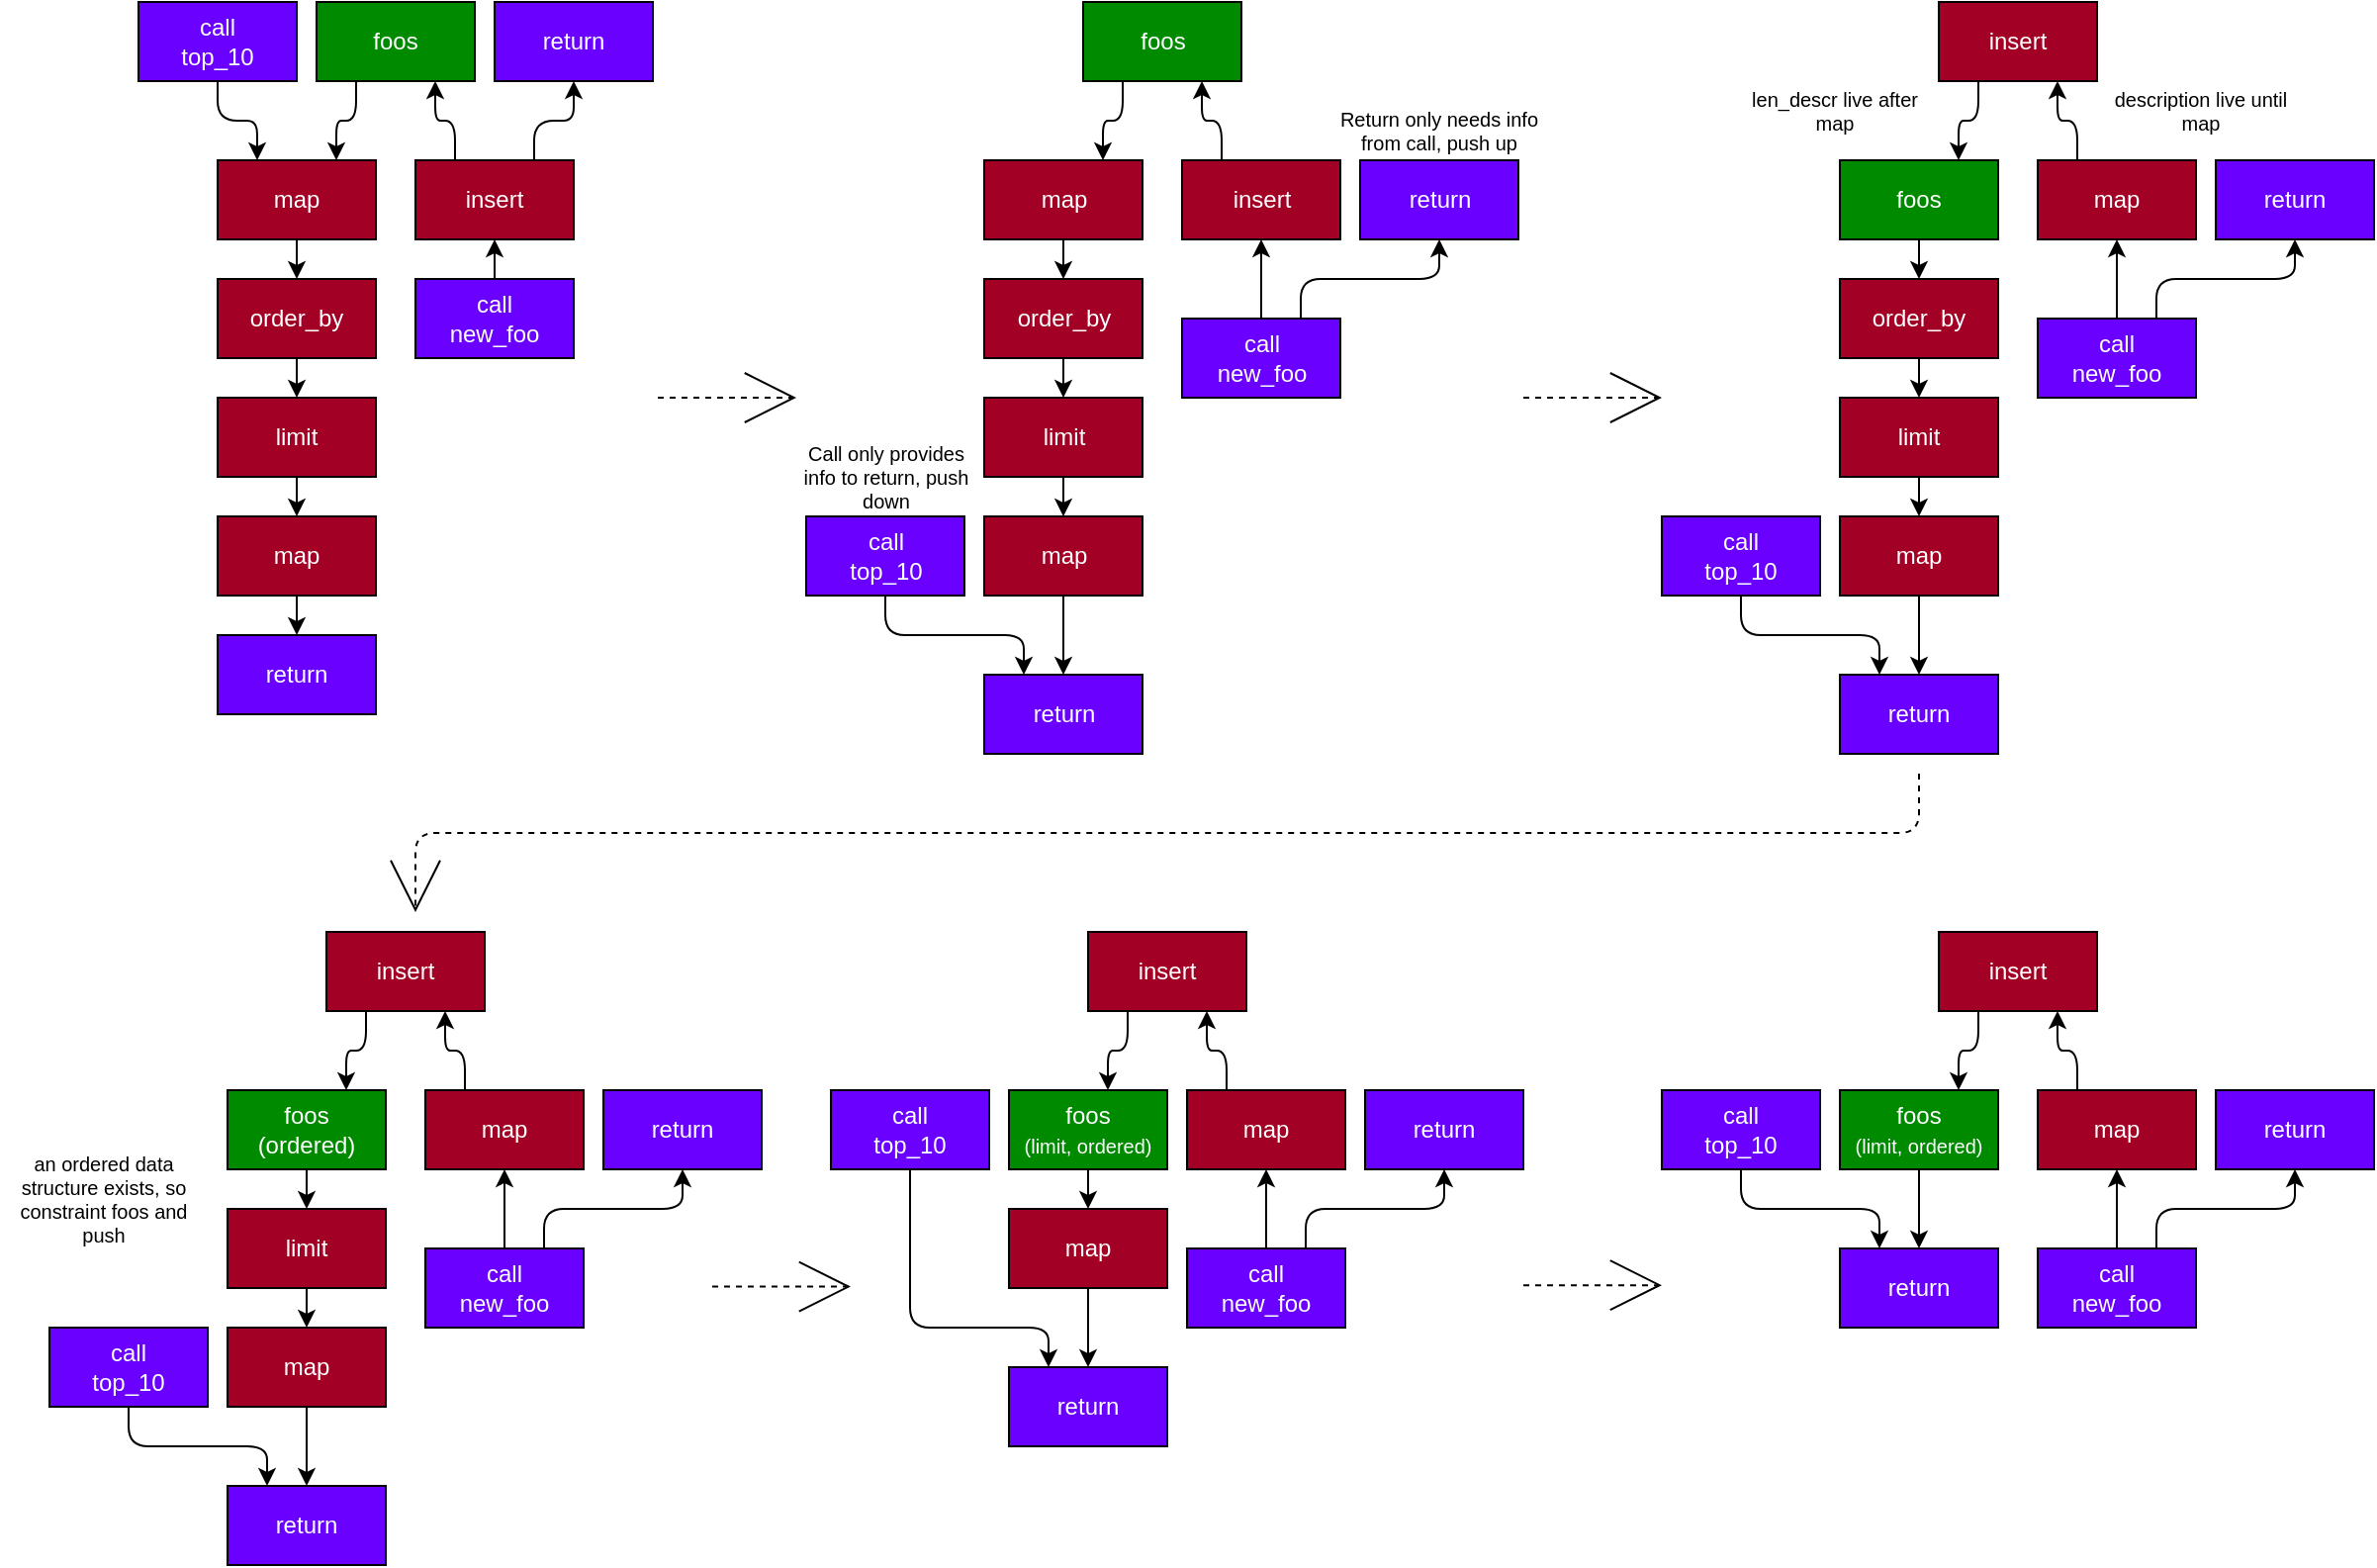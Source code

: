 <mxfile>
    <diagram id="5KuXqVQ3zXRPq1Q_XS2Z" name="Page-1">
        <mxGraphModel dx="816" dy="844" grid="1" gridSize="10" guides="1" tooltips="1" connect="1" arrows="1" fold="1" page="1" pageScale="1" pageWidth="850" pageHeight="1100" math="0" shadow="0">
            <root>
                <mxCell id="0"/>
                <mxCell id="1" parent="0"/>
                <mxCell id="6" value="return" style="rounded=0;whiteSpace=wrap;html=1;fillColor=#6a00ff;fontColor=#ffffff;strokeColor=#000000;" vertex="1" parent="1">
                    <mxGeometry x="140" y="420" width="80" height="40" as="geometry"/>
                </mxCell>
                <mxCell id="55" style="edgeStyle=orthogonalEdgeStyle;html=1;exitX=0.5;exitY=1;exitDx=0;exitDy=0;entryX=0.5;entryY=0;entryDx=0;entryDy=0;fillColor=#a20025;strokeColor=#000000;" edge="1" parent="1" source="9" target="29">
                    <mxGeometry relative="1" as="geometry"/>
                </mxCell>
                <mxCell id="9" value="limit" style="rounded=0;whiteSpace=wrap;html=1;fillColor=#a20025;fontColor=#ffffff;strokeColor=#000000;" vertex="1" parent="1">
                    <mxGeometry x="140" y="300" width="80" height="40" as="geometry"/>
                </mxCell>
                <mxCell id="12" style="edgeStyle=none;html=1;exitX=0.5;exitY=1;exitDx=0;exitDy=0;entryX=0.5;entryY=0;entryDx=0;entryDy=0;fillColor=#a20025;strokeColor=#000000;" edge="1" parent="1" source="11" target="9">
                    <mxGeometry relative="1" as="geometry"/>
                </mxCell>
                <mxCell id="11" value="order_by" style="rounded=0;whiteSpace=wrap;html=1;fillColor=#a20025;fontColor=#ffffff;strokeColor=#000000;" vertex="1" parent="1">
                    <mxGeometry x="140" y="240" width="80" height="40" as="geometry"/>
                </mxCell>
                <mxCell id="14" style="edgeStyle=none;html=1;exitX=0.5;exitY=1;exitDx=0;exitDy=0;entryX=0.5;entryY=0;entryDx=0;entryDy=0;fillColor=#a20025;strokeColor=#000000;" edge="1" parent="1" source="13" target="11">
                    <mxGeometry relative="1" as="geometry"/>
                </mxCell>
                <mxCell id="13" value="map" style="rounded=0;whiteSpace=wrap;html=1;fillColor=#a20025;fontColor=#ffffff;strokeColor=#000000;" vertex="1" parent="1">
                    <mxGeometry x="140" y="180" width="80" height="40" as="geometry"/>
                </mxCell>
                <mxCell id="16" style="edgeStyle=orthogonalEdgeStyle;html=1;exitX=0.25;exitY=1;exitDx=0;exitDy=0;entryX=0.75;entryY=0;entryDx=0;entryDy=0;fillColor=#a20025;strokeColor=#000000;" edge="1" parent="1" source="15" target="27">
                    <mxGeometry relative="1" as="geometry">
                        <Array as="points">
                            <mxPoint x="210" y="160"/>
                            <mxPoint x="200" y="160"/>
                        </Array>
                    </mxGeometry>
                </mxCell>
                <mxCell id="15" value="foos" style="rounded=0;whiteSpace=wrap;html=1;fillColor=#008a00;fontColor=#ffffff;strokeColor=#000000;" vertex="1" parent="1">
                    <mxGeometry x="190" y="100" width="80" height="40" as="geometry"/>
                </mxCell>
                <mxCell id="18" style="edgeStyle=orthogonalEdgeStyle;html=1;exitX=0.25;exitY=0;exitDx=0;exitDy=0;entryX=0.75;entryY=1;entryDx=0;entryDy=0;fillColor=#a20025;strokeColor=#000000;" edge="1" parent="1" source="17" target="15">
                    <mxGeometry relative="1" as="geometry">
                        <Array as="points">
                            <mxPoint x="260" y="160"/>
                            <mxPoint x="250" y="160"/>
                        </Array>
                    </mxGeometry>
                </mxCell>
                <mxCell id="81" style="edgeStyle=orthogonalEdgeStyle;html=1;exitX=0.75;exitY=0;exitDx=0;exitDy=0;entryX=0.5;entryY=1;entryDx=0;entryDy=0;strokeColor=#000000;" edge="1" parent="1" source="17" target="79">
                    <mxGeometry relative="1" as="geometry"/>
                </mxCell>
                <mxCell id="17" value="insert" style="rounded=0;whiteSpace=wrap;html=1;fillColor=#a20025;fontColor=#ffffff;strokeColor=#000000;" vertex="1" parent="1">
                    <mxGeometry x="240" y="180" width="80" height="40" as="geometry"/>
                </mxCell>
                <mxCell id="20" style="edgeStyle=orthogonalEdgeStyle;html=1;exitX=0.5;exitY=0;exitDx=0;exitDy=0;entryX=0.5;entryY=1;entryDx=0;entryDy=0;fillColor=#a20025;strokeColor=#000000;" edge="1" parent="1" source="19" target="17">
                    <mxGeometry relative="1" as="geometry"/>
                </mxCell>
                <mxCell id="19" value="call&lt;br&gt;new_foo" style="rounded=0;whiteSpace=wrap;html=1;fillColor=#6a00ff;fontColor=#ffffff;strokeColor=#000000;" vertex="1" parent="1">
                    <mxGeometry x="240" y="240" width="80" height="40" as="geometry"/>
                </mxCell>
                <mxCell id="24" value="map" style="rounded=0;whiteSpace=wrap;html=1;fillColor=#a20025;fontColor=#ffffff;strokeColor=#000000;" vertex="1" parent="1">
                    <mxGeometry x="140" y="180" width="80" height="40" as="geometry"/>
                </mxCell>
                <mxCell id="25" value="order_by" style="rounded=0;whiteSpace=wrap;html=1;fillColor=#a20025;fontColor=#ffffff;strokeColor=#000000;" vertex="1" parent="1">
                    <mxGeometry x="140" y="240" width="80" height="40" as="geometry"/>
                </mxCell>
                <mxCell id="54" style="edgeStyle=orthogonalEdgeStyle;html=1;exitX=0.5;exitY=1;exitDx=0;exitDy=0;entryX=0.25;entryY=0;entryDx=0;entryDy=0;fillColor=#a20025;strokeColor=#000000;" edge="1" parent="1" source="26" target="27">
                    <mxGeometry relative="1" as="geometry">
                        <Array as="points">
                            <mxPoint x="140" y="160"/>
                            <mxPoint x="160" y="160"/>
                        </Array>
                    </mxGeometry>
                </mxCell>
                <mxCell id="26" value="call&lt;br&gt;top_10" style="rounded=0;whiteSpace=wrap;html=1;fillColor=#6a00ff;fontColor=#ffffff;strokeColor=#000000;" vertex="1" parent="1">
                    <mxGeometry x="100" y="100" width="80" height="40" as="geometry"/>
                </mxCell>
                <mxCell id="27" value="map" style="rounded=0;whiteSpace=wrap;html=1;fillColor=#a20025;fontColor=#ffffff;strokeColor=#000000;" vertex="1" parent="1">
                    <mxGeometry x="140" y="180" width="80" height="40" as="geometry"/>
                </mxCell>
                <mxCell id="28" value="order_by" style="rounded=0;whiteSpace=wrap;html=1;fillColor=#a20025;fontColor=#ffffff;strokeColor=#000000;" vertex="1" parent="1">
                    <mxGeometry x="140" y="240" width="80" height="40" as="geometry"/>
                </mxCell>
                <mxCell id="56" style="edgeStyle=orthogonalEdgeStyle;html=1;exitX=0.5;exitY=1;exitDx=0;exitDy=0;entryX=0.5;entryY=0;entryDx=0;entryDy=0;fillColor=#a20025;strokeColor=#000000;" edge="1" parent="1" source="29" target="6">
                    <mxGeometry relative="1" as="geometry"/>
                </mxCell>
                <mxCell id="29" value="map" style="rounded=0;whiteSpace=wrap;html=1;fillColor=#a20025;fontColor=#ffffff;strokeColor=#000000;" vertex="1" parent="1">
                    <mxGeometry x="140" y="360" width="80" height="40" as="geometry"/>
                </mxCell>
                <mxCell id="79" value="return" style="rounded=0;whiteSpace=wrap;html=1;fillColor=#6a00ff;fontColor=#ffffff;strokeColor=#000000;" vertex="1" parent="1">
                    <mxGeometry x="280" y="100" width="80" height="40" as="geometry"/>
                </mxCell>
                <mxCell id="105" value="return" style="rounded=0;whiteSpace=wrap;html=1;fillColor=#6a00ff;fontColor=#ffffff;strokeColor=#000000;" vertex="1" parent="1">
                    <mxGeometry x="527.5" y="440" width="80" height="40" as="geometry"/>
                </mxCell>
                <mxCell id="106" style="edgeStyle=orthogonalEdgeStyle;html=1;exitX=0.5;exitY=1;exitDx=0;exitDy=0;entryX=0.5;entryY=0;entryDx=0;entryDy=0;fillColor=#a20025;strokeColor=#000000;" edge="1" parent="1" source="107" target="126">
                    <mxGeometry relative="1" as="geometry"/>
                </mxCell>
                <mxCell id="107" value="limit" style="rounded=0;whiteSpace=wrap;html=1;fillColor=#a20025;fontColor=#ffffff;strokeColor=#000000;" vertex="1" parent="1">
                    <mxGeometry x="527.5" y="300" width="80" height="40" as="geometry"/>
                </mxCell>
                <mxCell id="108" style="edgeStyle=none;html=1;exitX=0.5;exitY=1;exitDx=0;exitDy=0;entryX=0.5;entryY=0;entryDx=0;entryDy=0;fillColor=#a20025;strokeColor=#000000;" edge="1" parent="1" source="109" target="107">
                    <mxGeometry relative="1" as="geometry"/>
                </mxCell>
                <mxCell id="109" value="order_by" style="rounded=0;whiteSpace=wrap;html=1;fillColor=#a20025;fontColor=#ffffff;strokeColor=#000000;" vertex="1" parent="1">
                    <mxGeometry x="527.5" y="240" width="80" height="40" as="geometry"/>
                </mxCell>
                <mxCell id="110" style="edgeStyle=none;html=1;exitX=0.5;exitY=1;exitDx=0;exitDy=0;entryX=0.5;entryY=0;entryDx=0;entryDy=0;fillColor=#a20025;strokeColor=#000000;" edge="1" parent="1" source="111" target="109">
                    <mxGeometry relative="1" as="geometry"/>
                </mxCell>
                <mxCell id="111" value="map" style="rounded=0;whiteSpace=wrap;html=1;fillColor=#a20025;fontColor=#ffffff;strokeColor=#000000;" vertex="1" parent="1">
                    <mxGeometry x="527.5" y="180" width="80" height="40" as="geometry"/>
                </mxCell>
                <mxCell id="112" style="edgeStyle=orthogonalEdgeStyle;html=1;exitX=0.25;exitY=1;exitDx=0;exitDy=0;entryX=0.75;entryY=0;entryDx=0;entryDy=0;fillColor=#a20025;strokeColor=#000000;" edge="1" parent="1" source="113" target="123">
                    <mxGeometry relative="1" as="geometry">
                        <Array as="points">
                            <mxPoint x="597.5" y="160"/>
                            <mxPoint x="587.5" y="160"/>
                        </Array>
                    </mxGeometry>
                </mxCell>
                <mxCell id="113" value="foos" style="rounded=0;whiteSpace=wrap;html=1;fillColor=#008a00;fontColor=#ffffff;strokeColor=#000000;" vertex="1" parent="1">
                    <mxGeometry x="577.5" y="100" width="80" height="40" as="geometry"/>
                </mxCell>
                <mxCell id="114" style="edgeStyle=orthogonalEdgeStyle;html=1;exitX=0.25;exitY=0;exitDx=0;exitDy=0;entryX=0.75;entryY=1;entryDx=0;entryDy=0;fillColor=#a20025;strokeColor=#000000;" edge="1" parent="1" source="116" target="113">
                    <mxGeometry relative="1" as="geometry">
                        <Array as="points">
                            <mxPoint x="647.5" y="160"/>
                            <mxPoint x="637.5" y="160"/>
                        </Array>
                    </mxGeometry>
                </mxCell>
                <mxCell id="116" value="insert" style="rounded=0;whiteSpace=wrap;html=1;fillColor=#a20025;fontColor=#ffffff;strokeColor=#000000;" vertex="1" parent="1">
                    <mxGeometry x="627.5" y="180" width="80" height="40" as="geometry"/>
                </mxCell>
                <mxCell id="117" style="edgeStyle=orthogonalEdgeStyle;html=1;exitX=0.5;exitY=0;exitDx=0;exitDy=0;entryX=0.5;entryY=1;entryDx=0;entryDy=0;fillColor=#a20025;strokeColor=#000000;" edge="1" parent="1" source="118" target="116">
                    <mxGeometry relative="1" as="geometry"/>
                </mxCell>
                <mxCell id="130" style="edgeStyle=orthogonalEdgeStyle;html=1;exitX=0.75;exitY=0;exitDx=0;exitDy=0;entryX=0.5;entryY=1;entryDx=0;entryDy=0;strokeColor=#000000;" edge="1" parent="1" source="118" target="129">
                    <mxGeometry relative="1" as="geometry"/>
                </mxCell>
                <mxCell id="118" value="call&lt;br&gt;new_foo" style="rounded=0;whiteSpace=wrap;html=1;fillColor=#6a00ff;fontColor=#ffffff;strokeColor=#000000;" vertex="1" parent="1">
                    <mxGeometry x="627.5" y="260" width="80" height="40" as="geometry"/>
                </mxCell>
                <mxCell id="119" value="map" style="rounded=0;whiteSpace=wrap;html=1;fillColor=#a20025;fontColor=#ffffff;strokeColor=#000000;" vertex="1" parent="1">
                    <mxGeometry x="527.5" y="180" width="80" height="40" as="geometry"/>
                </mxCell>
                <mxCell id="120" value="order_by" style="rounded=0;whiteSpace=wrap;html=1;fillColor=#a20025;fontColor=#ffffff;strokeColor=#000000;" vertex="1" parent="1">
                    <mxGeometry x="527.5" y="240" width="80" height="40" as="geometry"/>
                </mxCell>
                <mxCell id="133" style="edgeStyle=orthogonalEdgeStyle;html=1;exitX=0.5;exitY=1;exitDx=0;exitDy=0;entryX=0.25;entryY=0;entryDx=0;entryDy=0;strokeColor=#000000;" edge="1" parent="1" source="122" target="105">
                    <mxGeometry relative="1" as="geometry"/>
                </mxCell>
                <mxCell id="122" value="call&lt;br&gt;top_10" style="rounded=0;whiteSpace=wrap;html=1;fillColor=#6a00ff;fontColor=#ffffff;strokeColor=#000000;" vertex="1" parent="1">
                    <mxGeometry x="437.5" y="360" width="80" height="40" as="geometry"/>
                </mxCell>
                <mxCell id="123" value="map" style="rounded=0;whiteSpace=wrap;html=1;fillColor=#a20025;fontColor=#ffffff;strokeColor=#000000;" vertex="1" parent="1">
                    <mxGeometry x="527.5" y="180" width="80" height="40" as="geometry"/>
                </mxCell>
                <mxCell id="124" value="order_by" style="rounded=0;whiteSpace=wrap;html=1;fillColor=#a20025;fontColor=#ffffff;strokeColor=#000000;" vertex="1" parent="1">
                    <mxGeometry x="527.5" y="240" width="80" height="40" as="geometry"/>
                </mxCell>
                <mxCell id="125" style="edgeStyle=orthogonalEdgeStyle;html=1;exitX=0.5;exitY=1;exitDx=0;exitDy=0;entryX=0.5;entryY=0;entryDx=0;entryDy=0;fillColor=#a20025;strokeColor=#000000;" edge="1" parent="1" source="126" target="105">
                    <mxGeometry relative="1" as="geometry"/>
                </mxCell>
                <mxCell id="126" value="map" style="rounded=0;whiteSpace=wrap;html=1;fillColor=#a20025;fontColor=#ffffff;strokeColor=#000000;" vertex="1" parent="1">
                    <mxGeometry x="527.5" y="360" width="80" height="40" as="geometry"/>
                </mxCell>
                <mxCell id="129" value="return" style="rounded=0;whiteSpace=wrap;html=1;fillColor=#6a00ff;fontColor=#ffffff;strokeColor=#000000;" vertex="1" parent="1">
                    <mxGeometry x="717.5" y="180" width="80" height="40" as="geometry"/>
                </mxCell>
                <mxCell id="131" value="Return only needs info from call, push up" style="text;html=1;strokeColor=none;fillColor=none;align=center;verticalAlign=middle;whiteSpace=wrap;rounded=0;fontSize=10;" vertex="1" parent="1">
                    <mxGeometry x="705" y="150" width="105" height="30" as="geometry"/>
                </mxCell>
                <mxCell id="132" value="Call only provides info to return, push down" style="text;html=1;strokeColor=none;fillColor=none;align=center;verticalAlign=middle;whiteSpace=wrap;rounded=0;fontSize=10;" vertex="1" parent="1">
                    <mxGeometry x="432.5" y="320" width="90" height="40" as="geometry"/>
                </mxCell>
                <mxCell id="134" value="return" style="rounded=0;whiteSpace=wrap;html=1;fillColor=#6a00ff;fontColor=#ffffff;strokeColor=#000000;" vertex="1" parent="1">
                    <mxGeometry x="960" y="440" width="80" height="40" as="geometry"/>
                </mxCell>
                <mxCell id="135" style="edgeStyle=orthogonalEdgeStyle;html=1;exitX=0.5;exitY=1;exitDx=0;exitDy=0;entryX=0.5;entryY=0;entryDx=0;entryDy=0;fillColor=#a20025;strokeColor=#000000;" edge="1" parent="1" source="136" target="155">
                    <mxGeometry relative="1" as="geometry"/>
                </mxCell>
                <mxCell id="136" value="limit" style="rounded=0;whiteSpace=wrap;html=1;fillColor=#a20025;fontColor=#ffffff;strokeColor=#000000;" vertex="1" parent="1">
                    <mxGeometry x="960" y="300" width="80" height="40" as="geometry"/>
                </mxCell>
                <mxCell id="137" style="edgeStyle=none;html=1;exitX=0.5;exitY=1;exitDx=0;exitDy=0;entryX=0.5;entryY=0;entryDx=0;entryDy=0;fillColor=#a20025;strokeColor=#000000;" edge="1" parent="1" source="138" target="136">
                    <mxGeometry relative="1" as="geometry"/>
                </mxCell>
                <mxCell id="138" value="order_by" style="rounded=0;whiteSpace=wrap;html=1;fillColor=#a20025;fontColor=#ffffff;strokeColor=#000000;" vertex="1" parent="1">
                    <mxGeometry x="960" y="240" width="80" height="40" as="geometry"/>
                </mxCell>
                <mxCell id="139" style="edgeStyle=none;html=1;exitX=0.5;exitY=1;exitDx=0;exitDy=0;entryX=0.5;entryY=0;entryDx=0;entryDy=0;fillColor=#a20025;strokeColor=#000000;" edge="1" parent="1" source="140" target="138">
                    <mxGeometry relative="1" as="geometry"/>
                </mxCell>
                <mxCell id="140" value="map" style="rounded=0;whiteSpace=wrap;html=1;fillColor=#a20025;fontColor=#ffffff;strokeColor=#000000;" vertex="1" parent="1">
                    <mxGeometry x="960" y="180" width="80" height="40" as="geometry"/>
                </mxCell>
                <mxCell id="141" style="edgeStyle=orthogonalEdgeStyle;html=1;exitX=0.25;exitY=1;exitDx=0;exitDy=0;entryX=0.75;entryY=0;entryDx=0;entryDy=0;fillColor=#a20025;strokeColor=#000000;" edge="1" parent="1" source="142" target="152">
                    <mxGeometry relative="1" as="geometry">
                        <Array as="points">
                            <mxPoint x="1030" y="160"/>
                            <mxPoint x="1020" y="160"/>
                        </Array>
                    </mxGeometry>
                </mxCell>
                <mxCell id="142" value="insert" style="rounded=0;whiteSpace=wrap;html=1;fillColor=#a20025;fontColor=#ffffff;strokeColor=#000000;" vertex="1" parent="1">
                    <mxGeometry x="1010" y="100" width="80" height="40" as="geometry"/>
                </mxCell>
                <mxCell id="143" style="edgeStyle=orthogonalEdgeStyle;html=1;exitX=0.25;exitY=0;exitDx=0;exitDy=0;entryX=0.75;entryY=1;entryDx=0;entryDy=0;fillColor=#a20025;strokeColor=#000000;" edge="1" parent="1" source="144" target="142">
                    <mxGeometry relative="1" as="geometry">
                        <Array as="points">
                            <mxPoint x="1080" y="160"/>
                            <mxPoint x="1070" y="160"/>
                        </Array>
                    </mxGeometry>
                </mxCell>
                <mxCell id="144" value="map" style="rounded=0;whiteSpace=wrap;html=1;fillColor=#a20025;fontColor=#ffffff;strokeColor=#000000;" vertex="1" parent="1">
                    <mxGeometry x="1060" y="180" width="80" height="40" as="geometry"/>
                </mxCell>
                <mxCell id="145" style="edgeStyle=orthogonalEdgeStyle;html=1;exitX=0.5;exitY=0;exitDx=0;exitDy=0;entryX=0.5;entryY=1;entryDx=0;entryDy=0;fillColor=#a20025;strokeColor=#000000;" edge="1" parent="1" source="147" target="144">
                    <mxGeometry relative="1" as="geometry"/>
                </mxCell>
                <mxCell id="146" style="edgeStyle=orthogonalEdgeStyle;html=1;exitX=0.75;exitY=0;exitDx=0;exitDy=0;entryX=0.5;entryY=1;entryDx=0;entryDy=0;strokeColor=#000000;" edge="1" parent="1" source="147" target="156">
                    <mxGeometry relative="1" as="geometry"/>
                </mxCell>
                <mxCell id="147" value="call&lt;br&gt;new_foo" style="rounded=0;whiteSpace=wrap;html=1;fillColor=#6a00ff;fontColor=#ffffff;strokeColor=#000000;" vertex="1" parent="1">
                    <mxGeometry x="1060" y="260" width="80" height="40" as="geometry"/>
                </mxCell>
                <mxCell id="148" value="map" style="rounded=0;whiteSpace=wrap;html=1;fillColor=#a20025;fontColor=#ffffff;strokeColor=#000000;" vertex="1" parent="1">
                    <mxGeometry x="960" y="180" width="80" height="40" as="geometry"/>
                </mxCell>
                <mxCell id="149" value="order_by" style="rounded=0;whiteSpace=wrap;html=1;fillColor=#a20025;fontColor=#ffffff;strokeColor=#000000;" vertex="1" parent="1">
                    <mxGeometry x="960" y="240" width="80" height="40" as="geometry"/>
                </mxCell>
                <mxCell id="150" style="edgeStyle=orthogonalEdgeStyle;html=1;exitX=0.5;exitY=1;exitDx=0;exitDy=0;entryX=0.25;entryY=0;entryDx=0;entryDy=0;strokeColor=#000000;" edge="1" parent="1" source="151" target="134">
                    <mxGeometry relative="1" as="geometry"/>
                </mxCell>
                <mxCell id="151" value="call&lt;br&gt;top_10" style="rounded=0;whiteSpace=wrap;html=1;fillColor=#6a00ff;fontColor=#ffffff;strokeColor=#000000;" vertex="1" parent="1">
                    <mxGeometry x="870" y="360" width="80" height="40" as="geometry"/>
                </mxCell>
                <mxCell id="152" value="foos" style="rounded=0;whiteSpace=wrap;html=1;fillColor=#008a00;fontColor=#ffffff;strokeColor=#000000;" vertex="1" parent="1">
                    <mxGeometry x="960" y="180" width="80" height="40" as="geometry"/>
                </mxCell>
                <mxCell id="153" value="order_by" style="rounded=0;whiteSpace=wrap;html=1;fillColor=#a20025;fontColor=#ffffff;strokeColor=#000000;" vertex="1" parent="1">
                    <mxGeometry x="960" y="240" width="80" height="40" as="geometry"/>
                </mxCell>
                <mxCell id="154" style="edgeStyle=orthogonalEdgeStyle;html=1;exitX=0.5;exitY=1;exitDx=0;exitDy=0;entryX=0.5;entryY=0;entryDx=0;entryDy=0;fillColor=#a20025;strokeColor=#000000;" edge="1" parent="1" source="155" target="134">
                    <mxGeometry relative="1" as="geometry"/>
                </mxCell>
                <mxCell id="155" value="map" style="rounded=0;whiteSpace=wrap;html=1;fillColor=#a20025;fontColor=#ffffff;strokeColor=#000000;" vertex="1" parent="1">
                    <mxGeometry x="960" y="360" width="80" height="40" as="geometry"/>
                </mxCell>
                <mxCell id="156" value="return" style="rounded=0;whiteSpace=wrap;html=1;fillColor=#6a00ff;fontColor=#ffffff;strokeColor=#000000;" vertex="1" parent="1">
                    <mxGeometry x="1150" y="180" width="80" height="40" as="geometry"/>
                </mxCell>
                <mxCell id="159" value="description live until map" style="text;html=1;strokeColor=none;fillColor=none;align=center;verticalAlign=middle;whiteSpace=wrap;rounded=0;fontSize=10;" vertex="1" parent="1">
                    <mxGeometry x="1090" y="140" width="105" height="30" as="geometry"/>
                </mxCell>
                <mxCell id="160" value="len_descr live after map" style="text;html=1;strokeColor=none;fillColor=none;align=center;verticalAlign=middle;whiteSpace=wrap;rounded=0;fontSize=10;" vertex="1" parent="1">
                    <mxGeometry x="905" y="140" width="105" height="30" as="geometry"/>
                </mxCell>
                <mxCell id="186" value="return" style="rounded=0;whiteSpace=wrap;html=1;fillColor=#6a00ff;fontColor=#ffffff;strokeColor=#000000;" vertex="1" parent="1">
                    <mxGeometry x="145" y="850" width="80" height="40" as="geometry"/>
                </mxCell>
                <mxCell id="187" style="edgeStyle=orthogonalEdgeStyle;html=1;exitX=0.5;exitY=1;exitDx=0;exitDy=0;entryX=0.5;entryY=0;entryDx=0;entryDy=0;fillColor=#a20025;strokeColor=#000000;" edge="1" parent="1" source="188" target="207">
                    <mxGeometry relative="1" as="geometry"/>
                </mxCell>
                <mxCell id="188" value="limit" style="rounded=0;whiteSpace=wrap;html=1;fillColor=#a20025;fontColor=#ffffff;strokeColor=#000000;" vertex="1" parent="1">
                    <mxGeometry x="145" y="710" width="80" height="40" as="geometry"/>
                </mxCell>
                <mxCell id="189" style="edgeStyle=none;html=1;exitX=0.5;exitY=1;exitDx=0;exitDy=0;entryX=0.5;entryY=0;entryDx=0;entryDy=0;fillColor=#a20025;strokeColor=#000000;" edge="1" parent="1" source="190" target="188">
                    <mxGeometry relative="1" as="geometry"/>
                </mxCell>
                <mxCell id="190" value="order_by" style="rounded=0;whiteSpace=wrap;html=1;fillColor=#a20025;fontColor=#ffffff;strokeColor=#000000;" vertex="1" parent="1">
                    <mxGeometry x="145" y="650" width="80" height="40" as="geometry"/>
                </mxCell>
                <mxCell id="193" style="edgeStyle=orthogonalEdgeStyle;html=1;entryX=0.75;entryY=0;entryDx=0;entryDy=0;fillColor=#a20025;strokeColor=#000000;" edge="1" parent="1" source="194">
                    <mxGeometry relative="1" as="geometry">
                        <Array as="points">
                            <mxPoint x="215" y="630"/>
                            <mxPoint x="205" y="630"/>
                        </Array>
                        <mxPoint x="205" y="650" as="targetPoint"/>
                    </mxGeometry>
                </mxCell>
                <mxCell id="194" value="insert" style="rounded=0;whiteSpace=wrap;html=1;fillColor=#a20025;fontColor=#ffffff;strokeColor=#000000;" vertex="1" parent="1">
                    <mxGeometry x="195" y="570" width="80" height="40" as="geometry"/>
                </mxCell>
                <mxCell id="195" style="edgeStyle=orthogonalEdgeStyle;html=1;exitX=0.25;exitY=0;exitDx=0;exitDy=0;entryX=0.75;entryY=1;entryDx=0;entryDy=0;fillColor=#a20025;strokeColor=#000000;" edge="1" parent="1" source="196" target="194">
                    <mxGeometry relative="1" as="geometry">
                        <Array as="points">
                            <mxPoint x="265" y="630"/>
                            <mxPoint x="255" y="630"/>
                        </Array>
                    </mxGeometry>
                </mxCell>
                <mxCell id="196" value="map" style="rounded=0;whiteSpace=wrap;html=1;fillColor=#a20025;fontColor=#ffffff;strokeColor=#000000;" vertex="1" parent="1">
                    <mxGeometry x="245" y="650" width="80" height="40" as="geometry"/>
                </mxCell>
                <mxCell id="197" style="edgeStyle=orthogonalEdgeStyle;html=1;exitX=0.5;exitY=0;exitDx=0;exitDy=0;entryX=0.5;entryY=1;entryDx=0;entryDy=0;fillColor=#a20025;strokeColor=#000000;" edge="1" parent="1" source="199" target="196">
                    <mxGeometry relative="1" as="geometry"/>
                </mxCell>
                <mxCell id="198" style="edgeStyle=orthogonalEdgeStyle;html=1;exitX=0.75;exitY=0;exitDx=0;exitDy=0;entryX=0.5;entryY=1;entryDx=0;entryDy=0;strokeColor=#000000;" edge="1" parent="1" source="199" target="208">
                    <mxGeometry relative="1" as="geometry"/>
                </mxCell>
                <mxCell id="199" value="call&lt;br&gt;new_foo" style="rounded=0;whiteSpace=wrap;html=1;fillColor=#6a00ff;fontColor=#ffffff;strokeColor=#000000;" vertex="1" parent="1">
                    <mxGeometry x="245" y="730" width="80" height="40" as="geometry"/>
                </mxCell>
                <mxCell id="201" value="order_by" style="rounded=0;whiteSpace=wrap;html=1;fillColor=#a20025;fontColor=#ffffff;strokeColor=#000000;" vertex="1" parent="1">
                    <mxGeometry x="145" y="650" width="80" height="40" as="geometry"/>
                </mxCell>
                <mxCell id="202" style="edgeStyle=orthogonalEdgeStyle;html=1;exitX=0.5;exitY=1;exitDx=0;exitDy=0;entryX=0.25;entryY=0;entryDx=0;entryDy=0;strokeColor=#000000;" edge="1" parent="1" source="203" target="186">
                    <mxGeometry relative="1" as="geometry"/>
                </mxCell>
                <mxCell id="203" value="call&lt;br&gt;top_10" style="rounded=0;whiteSpace=wrap;html=1;fillColor=#6a00ff;fontColor=#ffffff;strokeColor=#000000;" vertex="1" parent="1">
                    <mxGeometry x="55" y="770" width="80" height="40" as="geometry"/>
                </mxCell>
                <mxCell id="205" value="foos&lt;br&gt;(ordered)" style="rounded=0;whiteSpace=wrap;html=1;fillColor=#008a00;fontColor=#ffffff;strokeColor=#000000;" vertex="1" parent="1">
                    <mxGeometry x="145" y="650" width="80" height="40" as="geometry"/>
                </mxCell>
                <mxCell id="206" style="edgeStyle=orthogonalEdgeStyle;html=1;exitX=0.5;exitY=1;exitDx=0;exitDy=0;entryX=0.5;entryY=0;entryDx=0;entryDy=0;fillColor=#a20025;strokeColor=#000000;" edge="1" parent="1" source="207" target="186">
                    <mxGeometry relative="1" as="geometry"/>
                </mxCell>
                <mxCell id="207" value="map" style="rounded=0;whiteSpace=wrap;html=1;fillColor=#a20025;fontColor=#ffffff;strokeColor=#000000;" vertex="1" parent="1">
                    <mxGeometry x="145" y="770" width="80" height="40" as="geometry"/>
                </mxCell>
                <mxCell id="208" value="return" style="rounded=0;whiteSpace=wrap;html=1;fillColor=#6a00ff;fontColor=#ffffff;strokeColor=#000000;" vertex="1" parent="1">
                    <mxGeometry x="335" y="650" width="80" height="40" as="geometry"/>
                </mxCell>
                <mxCell id="209" value="an ordered data structure exists, so constraint foos and push" style="text;html=1;strokeColor=none;fillColor=none;align=center;verticalAlign=middle;whiteSpace=wrap;rounded=0;fontSize=10;" vertex="1" parent="1">
                    <mxGeometry x="30" y="690" width="105" height="30" as="geometry"/>
                </mxCell>
                <mxCell id="212" value="return" style="rounded=0;whiteSpace=wrap;html=1;fillColor=#6a00ff;fontColor=#ffffff;strokeColor=#000000;" vertex="1" parent="1">
                    <mxGeometry x="540" y="790" width="80" height="40" as="geometry"/>
                </mxCell>
                <mxCell id="213" style="edgeStyle=orthogonalEdgeStyle;html=1;exitX=0.5;exitY=1;exitDx=0;exitDy=0;entryX=0.5;entryY=0;entryDx=0;entryDy=0;fillColor=#a20025;strokeColor=#000000;" edge="1" parent="1" source="214" target="233">
                    <mxGeometry relative="1" as="geometry"/>
                </mxCell>
                <mxCell id="214" value="foos&lt;br&gt;&lt;font style=&quot;font-size: 10px;&quot;&gt;(limit, ordered)&lt;/font&gt;" style="rounded=0;whiteSpace=wrap;html=1;fillColor=#008a00;fontColor=#ffffff;strokeColor=#000000;" vertex="1" parent="1">
                    <mxGeometry x="540" y="650" width="80" height="40" as="geometry"/>
                </mxCell>
                <mxCell id="219" style="edgeStyle=orthogonalEdgeStyle;html=1;exitX=0.25;exitY=1;exitDx=0;exitDy=0;entryX=0.75;entryY=0;entryDx=0;entryDy=0;fillColor=#a20025;strokeColor=#000000;" edge="1" parent="1" source="220">
                    <mxGeometry relative="1" as="geometry">
                        <Array as="points">
                            <mxPoint x="600" y="630"/>
                            <mxPoint x="590" y="630"/>
                        </Array>
                        <mxPoint x="590" y="650" as="targetPoint"/>
                    </mxGeometry>
                </mxCell>
                <mxCell id="220" value="insert" style="rounded=0;whiteSpace=wrap;html=1;fillColor=#a20025;fontColor=#ffffff;strokeColor=#000000;" vertex="1" parent="1">
                    <mxGeometry x="580" y="570" width="80" height="40" as="geometry"/>
                </mxCell>
                <mxCell id="221" style="edgeStyle=orthogonalEdgeStyle;html=1;exitX=0.25;exitY=0;exitDx=0;exitDy=0;entryX=0.75;entryY=1;entryDx=0;entryDy=0;fillColor=#a20025;strokeColor=#000000;" edge="1" parent="1" source="222" target="220">
                    <mxGeometry relative="1" as="geometry">
                        <Array as="points">
                            <mxPoint x="650" y="630"/>
                            <mxPoint x="640" y="630"/>
                        </Array>
                    </mxGeometry>
                </mxCell>
                <mxCell id="222" value="map" style="rounded=0;whiteSpace=wrap;html=1;fillColor=#a20025;fontColor=#ffffff;strokeColor=#000000;" vertex="1" parent="1">
                    <mxGeometry x="630" y="650" width="80" height="40" as="geometry"/>
                </mxCell>
                <mxCell id="223" style="edgeStyle=orthogonalEdgeStyle;html=1;exitX=0.5;exitY=0;exitDx=0;exitDy=0;entryX=0.5;entryY=1;entryDx=0;entryDy=0;fillColor=#a20025;strokeColor=#000000;" edge="1" parent="1" source="225" target="222">
                    <mxGeometry relative="1" as="geometry"/>
                </mxCell>
                <mxCell id="224" style="edgeStyle=orthogonalEdgeStyle;html=1;exitX=0.75;exitY=0;exitDx=0;exitDy=0;entryX=0.5;entryY=1;entryDx=0;entryDy=0;strokeColor=#000000;" edge="1" parent="1" source="225" target="234">
                    <mxGeometry relative="1" as="geometry"/>
                </mxCell>
                <mxCell id="225" value="call&lt;br&gt;new_foo" style="rounded=0;whiteSpace=wrap;html=1;fillColor=#6a00ff;fontColor=#ffffff;strokeColor=#000000;" vertex="1" parent="1">
                    <mxGeometry x="630" y="730" width="80" height="40" as="geometry"/>
                </mxCell>
                <mxCell id="228" style="edgeStyle=orthogonalEdgeStyle;html=1;exitX=0.5;exitY=1;exitDx=0;exitDy=0;entryX=0.25;entryY=0;entryDx=0;entryDy=0;strokeColor=#000000;" edge="1" parent="1" source="229" target="212">
                    <mxGeometry relative="1" as="geometry">
                        <Array as="points">
                            <mxPoint x="490" y="770"/>
                            <mxPoint x="560" y="770"/>
                        </Array>
                    </mxGeometry>
                </mxCell>
                <mxCell id="229" value="call&lt;br&gt;top_10" style="rounded=0;whiteSpace=wrap;html=1;fillColor=#6a00ff;fontColor=#ffffff;strokeColor=#000000;" vertex="1" parent="1">
                    <mxGeometry x="450" y="650" width="80" height="40" as="geometry"/>
                </mxCell>
                <mxCell id="232" style="edgeStyle=orthogonalEdgeStyle;html=1;exitX=0.5;exitY=1;exitDx=0;exitDy=0;entryX=0.5;entryY=0;entryDx=0;entryDy=0;fillColor=#a20025;strokeColor=#000000;" edge="1" parent="1" source="233" target="212">
                    <mxGeometry relative="1" as="geometry"/>
                </mxCell>
                <mxCell id="233" value="map" style="rounded=0;whiteSpace=wrap;html=1;fillColor=#a20025;fontColor=#ffffff;strokeColor=#000000;" vertex="1" parent="1">
                    <mxGeometry x="540" y="710" width="80" height="40" as="geometry"/>
                </mxCell>
                <mxCell id="234" value="return" style="rounded=0;whiteSpace=wrap;html=1;fillColor=#6a00ff;fontColor=#ffffff;strokeColor=#000000;" vertex="1" parent="1">
                    <mxGeometry x="720" y="650" width="80" height="40" as="geometry"/>
                </mxCell>
                <mxCell id="236" value="return" style="rounded=0;whiteSpace=wrap;html=1;fillColor=#6a00ff;fontColor=#ffffff;strokeColor=#000000;" vertex="1" parent="1">
                    <mxGeometry x="960" y="730" width="80" height="40" as="geometry"/>
                </mxCell>
                <mxCell id="243" style="edgeStyle=orthogonalEdgeStyle;html=1;exitX=0.25;exitY=1;exitDx=0;exitDy=0;entryX=0.75;entryY=0;entryDx=0;entryDy=0;fillColor=#a20025;strokeColor=#000000;" edge="1" parent="1" source="244">
                    <mxGeometry relative="1" as="geometry">
                        <Array as="points">
                            <mxPoint x="1030" y="630"/>
                            <mxPoint x="1020" y="630"/>
                        </Array>
                        <mxPoint x="1020.0" y="650" as="targetPoint"/>
                    </mxGeometry>
                </mxCell>
                <mxCell id="244" value="insert" style="rounded=0;whiteSpace=wrap;html=1;fillColor=#a20025;fontColor=#ffffff;strokeColor=#000000;" vertex="1" parent="1">
                    <mxGeometry x="1010" y="570" width="80" height="40" as="geometry"/>
                </mxCell>
                <mxCell id="245" style="edgeStyle=orthogonalEdgeStyle;html=1;exitX=0.25;exitY=0;exitDx=0;exitDy=0;entryX=0.75;entryY=1;entryDx=0;entryDy=0;fillColor=#a20025;strokeColor=#000000;" edge="1" parent="1" source="246" target="244">
                    <mxGeometry relative="1" as="geometry">
                        <Array as="points">
                            <mxPoint x="1080" y="630"/>
                            <mxPoint x="1070" y="630"/>
                        </Array>
                    </mxGeometry>
                </mxCell>
                <mxCell id="246" value="map" style="rounded=0;whiteSpace=wrap;html=1;fillColor=#a20025;fontColor=#ffffff;strokeColor=#000000;" vertex="1" parent="1">
                    <mxGeometry x="1060" y="650" width="80" height="40" as="geometry"/>
                </mxCell>
                <mxCell id="247" style="edgeStyle=orthogonalEdgeStyle;html=1;exitX=0.5;exitY=0;exitDx=0;exitDy=0;entryX=0.5;entryY=1;entryDx=0;entryDy=0;fillColor=#a20025;strokeColor=#000000;" edge="1" parent="1" source="249" target="246">
                    <mxGeometry relative="1" as="geometry"/>
                </mxCell>
                <mxCell id="248" style="edgeStyle=orthogonalEdgeStyle;html=1;exitX=0.75;exitY=0;exitDx=0;exitDy=0;entryX=0.5;entryY=1;entryDx=0;entryDy=0;strokeColor=#000000;" edge="1" parent="1" source="249" target="258">
                    <mxGeometry relative="1" as="geometry"/>
                </mxCell>
                <mxCell id="249" value="call&lt;br&gt;new_foo" style="rounded=0;whiteSpace=wrap;html=1;fillColor=#6a00ff;fontColor=#ffffff;strokeColor=#000000;" vertex="1" parent="1">
                    <mxGeometry x="1060" y="730" width="80" height="40" as="geometry"/>
                </mxCell>
                <mxCell id="252" style="edgeStyle=orthogonalEdgeStyle;html=1;exitX=0.5;exitY=1;exitDx=0;exitDy=0;entryX=0.25;entryY=0;entryDx=0;entryDy=0;strokeColor=#000000;" edge="1" parent="1" source="253" target="236">
                    <mxGeometry relative="1" as="geometry"/>
                </mxCell>
                <mxCell id="253" value="call&lt;br&gt;top_10" style="rounded=0;whiteSpace=wrap;html=1;fillColor=#6a00ff;fontColor=#ffffff;strokeColor=#000000;" vertex="1" parent="1">
                    <mxGeometry x="870" y="650" width="80" height="40" as="geometry"/>
                </mxCell>
                <mxCell id="256" style="edgeStyle=orthogonalEdgeStyle;html=1;exitX=0.5;exitY=1;exitDx=0;exitDy=0;entryX=0.5;entryY=0;entryDx=0;entryDy=0;fillColor=#a20025;strokeColor=#000000;" edge="1" parent="1" source="257" target="236">
                    <mxGeometry relative="1" as="geometry"/>
                </mxCell>
                <mxCell id="257" value="foos&lt;br&gt;&lt;font style=&quot;font-size: 10px;&quot;&gt;(limit, ordered)&lt;/font&gt;" style="rounded=0;whiteSpace=wrap;html=1;fillColor=#008a00;fontColor=#ffffff;strokeColor=#000000;" vertex="1" parent="1">
                    <mxGeometry x="960" y="650" width="80" height="40" as="geometry"/>
                </mxCell>
                <mxCell id="258" value="return" style="rounded=0;whiteSpace=wrap;html=1;fillColor=#6a00ff;fontColor=#ffffff;strokeColor=#000000;" vertex="1" parent="1">
                    <mxGeometry x="1150" y="650" width="80" height="40" as="geometry"/>
                </mxCell>
                <mxCell id="259" value="" style="endArrow=open;dashed=1;html=1;strokeColor=#000000;fontSize=10;endFill=0;endSize=24;" edge="1" parent="1">
                    <mxGeometry width="50" height="50" relative="1" as="geometry">
                        <mxPoint x="362.5" y="300" as="sourcePoint"/>
                        <mxPoint x="432.5" y="300" as="targetPoint"/>
                    </mxGeometry>
                </mxCell>
                <mxCell id="260" value="" style="endArrow=open;dashed=1;html=1;strokeColor=#000000;fontSize=10;endFill=0;endSize=24;" edge="1" parent="1">
                    <mxGeometry width="50" height="50" relative="1" as="geometry">
                        <mxPoint x="800" y="300" as="sourcePoint"/>
                        <mxPoint x="870" y="300" as="targetPoint"/>
                    </mxGeometry>
                </mxCell>
                <mxCell id="261" value="" style="endArrow=open;dashed=1;html=1;strokeColor=#000000;fontSize=10;endFill=0;endSize=24;" edge="1" parent="1">
                    <mxGeometry width="50" height="50" relative="1" as="geometry">
                        <mxPoint x="390" y="749.29" as="sourcePoint"/>
                        <mxPoint x="460" y="749.29" as="targetPoint"/>
                    </mxGeometry>
                </mxCell>
                <mxCell id="262" value="" style="endArrow=open;dashed=1;html=1;strokeColor=#000000;fontSize=10;endFill=0;endSize=24;" edge="1" parent="1">
                    <mxGeometry width="50" height="50" relative="1" as="geometry">
                        <mxPoint x="800" y="748.57" as="sourcePoint"/>
                        <mxPoint x="870" y="748.57" as="targetPoint"/>
                    </mxGeometry>
                </mxCell>
                <mxCell id="264" value="" style="endArrow=open;dashed=1;html=1;strokeColor=#000000;fontSize=10;endFill=0;endSize=24;edgeStyle=orthogonalEdgeStyle;" edge="1" parent="1">
                    <mxGeometry width="50" height="50" relative="1" as="geometry">
                        <mxPoint x="1000" y="490" as="sourcePoint"/>
                        <mxPoint x="240" y="560" as="targetPoint"/>
                        <Array as="points">
                            <mxPoint x="1000" y="520"/>
                            <mxPoint x="240" y="520"/>
                        </Array>
                    </mxGeometry>
                </mxCell>
            </root>
        </mxGraphModel>
    </diagram>
</mxfile>